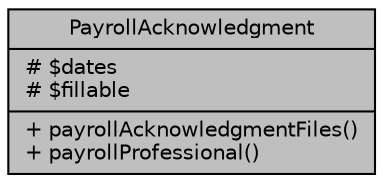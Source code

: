 digraph "PayrollAcknowledgment"
{
 // LATEX_PDF_SIZE
  bgcolor="transparent";
  edge [fontname="Helvetica",fontsize="10",labelfontname="Helvetica",labelfontsize="10"];
  node [fontname="Helvetica",fontsize="10",shape=record];
  Node1 [label="{PayrollAcknowledgment\n|# $dates\l# $fillable\l|+ payrollAcknowledgmentFiles()\l+ payrollProfessional()\l}",height=0.2,width=0.4,color="black", fillcolor="grey75", style="filled", fontcolor="black",tooltip="Datos de los reconocimientos."];
}
